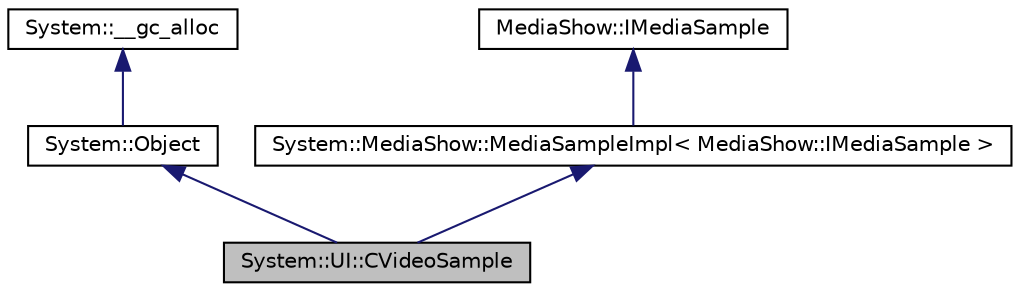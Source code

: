 digraph G
{
  edge [fontname="Helvetica",fontsize="10",labelfontname="Helvetica",labelfontsize="10"];
  node [fontname="Helvetica",fontsize="10",shape=record];
  Node1 [label="System::UI::CVideoSample",height=0.2,width=0.4,color="black", fillcolor="grey75", style="filled" fontcolor="black"];
  Node2 -> Node1 [dir="back",color="midnightblue",fontsize="10",style="solid",fontname="Helvetica"];
  Node2 [label="System::Object",height=0.2,width=0.4,color="black", fillcolor="white", style="filled",URL="$class_system_1_1_object.html"];
  Node3 -> Node2 [dir="back",color="midnightblue",fontsize="10",style="solid",fontname="Helvetica"];
  Node3 [label="System::__gc_alloc",height=0.2,width=0.4,color="black", fillcolor="white", style="filled",URL="$class_system_1_1____gc__alloc.html"];
  Node4 -> Node1 [dir="back",color="midnightblue",fontsize="10",style="solid",fontname="Helvetica"];
  Node4 [label="System::MediaShow::MediaSampleImpl\< MediaShow::IMediaSample \>",height=0.2,width=0.4,color="black", fillcolor="white", style="filled",URL="$class_system_1_1_media_show_1_1_media_sample_impl.html"];
  Node5 -> Node4 [dir="back",color="midnightblue",fontsize="10",style="solid",fontname="Helvetica"];
  Node5 [label="MediaShow::IMediaSample",height=0.2,width=0.4,color="black", fillcolor="white", style="filled",URL="$class_media_show_1_1_i_media_sample.html"];
}
